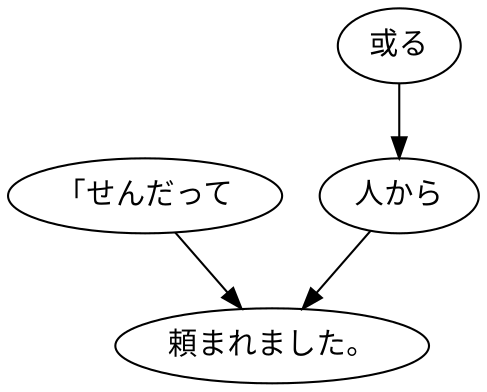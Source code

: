 digraph graph3151 {
	node0 [label="「せんだって"];
	node1 [label="或る"];
	node2 [label="人から"];
	node3 [label="頼まれました。"];
	node0 -> node3;
	node1 -> node2;
	node2 -> node3;
}

